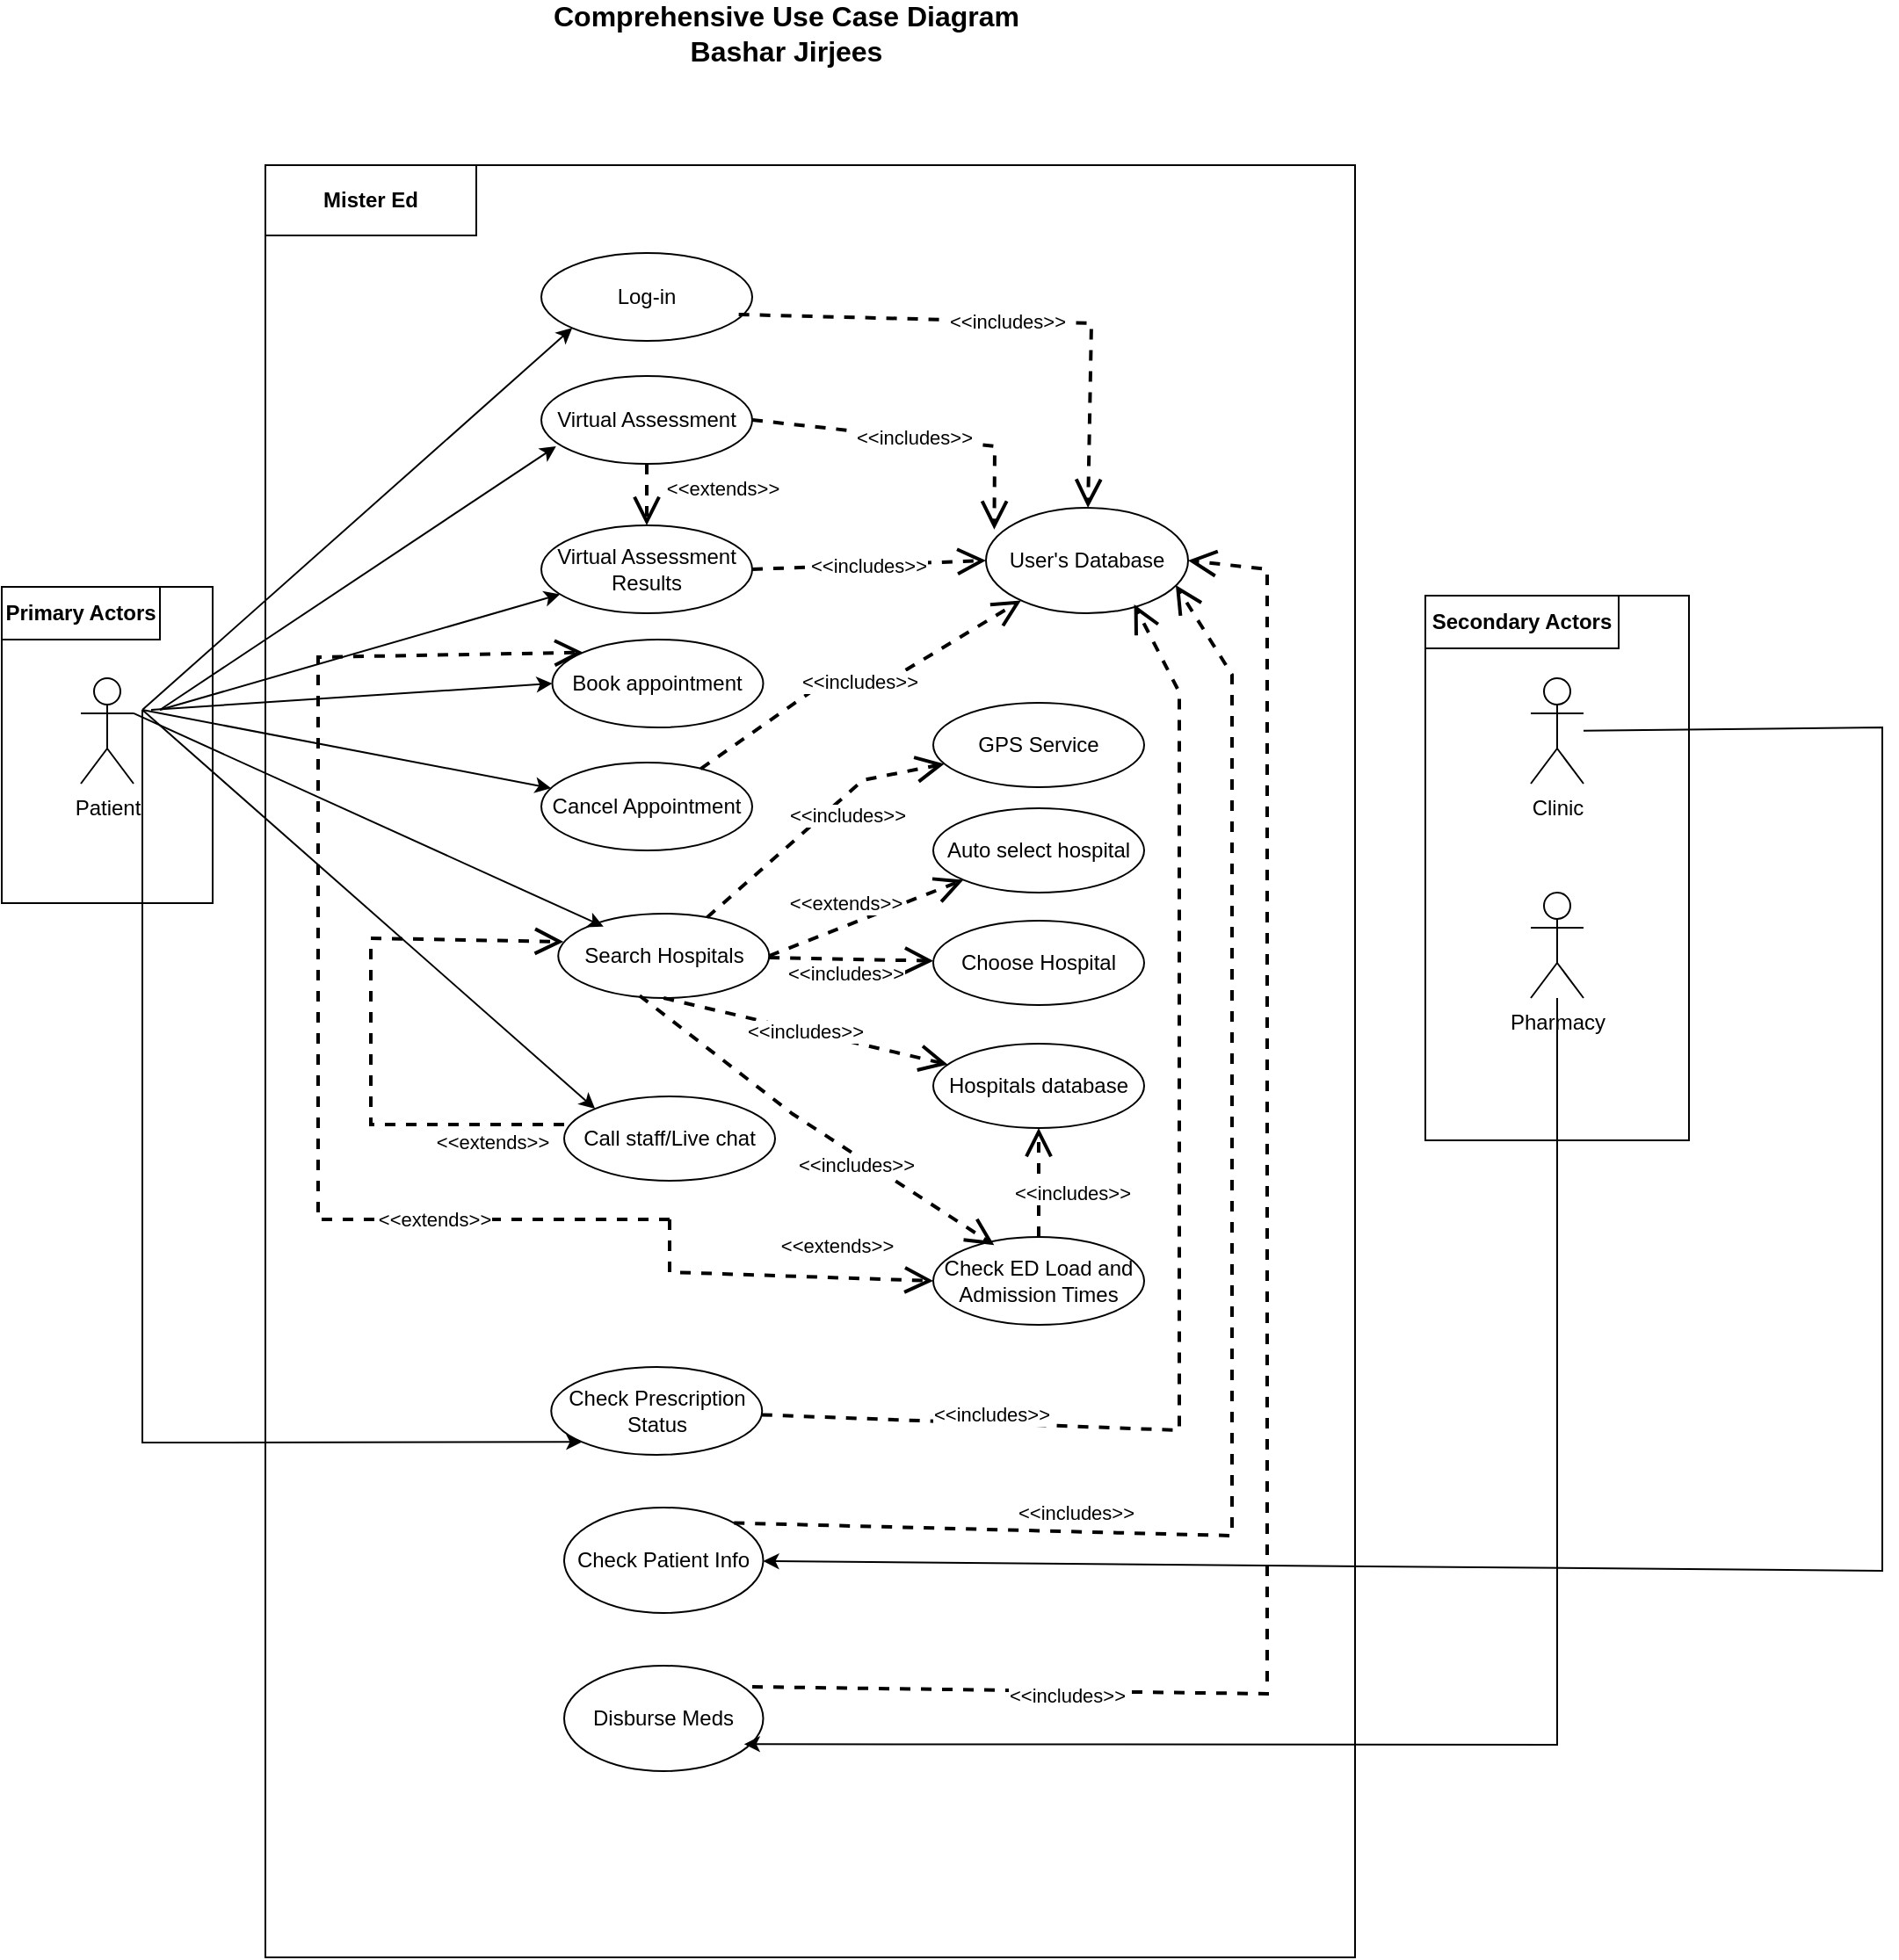 <mxfile version="24.7.16">
  <diagram name="Page-1" id="hzORNXav-0Q0C-apcLpn">
    <mxGraphModel dx="1213" dy="1763" grid="1" gridSize="10" guides="1" tooltips="1" connect="1" arrows="1" fold="1" page="1" pageScale="1" pageWidth="850" pageHeight="1100" math="0" shadow="0">
      <root>
        <mxCell id="0" />
        <mxCell id="1" parent="0" />
        <mxCell id="I_QVvolvyh0wgv4aYKM6-1" value="" style="rounded=0;whiteSpace=wrap;html=1;" parent="1" vertex="1">
          <mxGeometry x="90" y="150" width="120" height="180" as="geometry" />
        </mxCell>
        <mxCell id="I_QVvolvyh0wgv4aYKM6-2" value="Patient" style="shape=umlActor;verticalLabelPosition=bottom;verticalAlign=top;html=1;outlineConnect=0;" parent="1" vertex="1">
          <mxGeometry x="135" y="202" width="30" height="60" as="geometry" />
        </mxCell>
        <mxCell id="I_QVvolvyh0wgv4aYKM6-3" value="&lt;b&gt;Primary Actors&lt;/b&gt;" style="rounded=0;whiteSpace=wrap;html=1;" parent="1" vertex="1">
          <mxGeometry x="90" y="150" width="90" height="30" as="geometry" />
        </mxCell>
        <mxCell id="I_QVvolvyh0wgv4aYKM6-6" value="" style="rounded=0;whiteSpace=wrap;html=1;" parent="1" vertex="1">
          <mxGeometry x="240" y="-90" width="620" height="1020" as="geometry" />
        </mxCell>
        <mxCell id="I_QVvolvyh0wgv4aYKM6-7" value="&lt;b&gt; Mister Ed&lt;/b&gt;" style="rounded=0;whiteSpace=wrap;html=1;" parent="1" vertex="1">
          <mxGeometry x="240" y="-90" width="120" height="40" as="geometry" />
        </mxCell>
        <mxCell id="I_QVvolvyh0wgv4aYKM6-15" value="Check ED Load and&lt;br&gt;Admission Times" style="ellipse;whiteSpace=wrap;html=1;" parent="1" vertex="1">
          <mxGeometry x="620" y="520" width="120" height="50" as="geometry" />
        </mxCell>
        <mxCell id="I_QVvolvyh0wgv4aYKM6-19" value="Hospitals database" style="ellipse;whiteSpace=wrap;html=1;" parent="1" vertex="1">
          <mxGeometry x="620" y="410" width="120" height="48" as="geometry" />
        </mxCell>
        <mxCell id="I_QVvolvyh0wgv4aYKM6-20" value="Search Hospitals" style="ellipse;whiteSpace=wrap;html=1;" parent="1" vertex="1">
          <mxGeometry x="406.62" y="336" width="120" height="48" as="geometry" />
        </mxCell>
        <mxCell id="I_QVvolvyh0wgv4aYKM6-23" value="Call staff/Live chat" style="ellipse;whiteSpace=wrap;html=1;" parent="1" vertex="1">
          <mxGeometry x="410" y="440" width="120" height="48" as="geometry" />
        </mxCell>
        <mxCell id="I_QVvolvyh0wgv4aYKM6-26" value="" style="endArrow=classic;html=1;rounded=0;entryX=0.215;entryY=0.153;entryDx=0;entryDy=0;exitX=1;exitY=0.333;exitDx=0;exitDy=0;exitPerimeter=0;entryPerimeter=0;" parent="1" source="I_QVvolvyh0wgv4aYKM6-2" target="I_QVvolvyh0wgv4aYKM6-20" edge="1">
          <mxGeometry width="50" height="50" relative="1" as="geometry">
            <mxPoint x="170" y="230" as="sourcePoint" />
            <mxPoint x="421" y="237" as="targetPoint" />
            <Array as="points" />
          </mxGeometry>
        </mxCell>
        <mxCell id="I_QVvolvyh0wgv4aYKM6-28" value="" style="endArrow=classic;html=1;rounded=0;entryX=0;entryY=0;entryDx=0;entryDy=0;" parent="1" target="I_QVvolvyh0wgv4aYKM6-23" edge="1">
          <mxGeometry width="50" height="50" relative="1" as="geometry">
            <mxPoint x="170" y="220" as="sourcePoint" />
            <mxPoint x="435" y="351" as="targetPoint" />
          </mxGeometry>
        </mxCell>
        <mxCell id="I_QVvolvyh0wgv4aYKM6-29" value="GPS Service" style="ellipse;whiteSpace=wrap;html=1;" parent="1" vertex="1">
          <mxGeometry x="620" y="216" width="120" height="48" as="geometry" />
        </mxCell>
        <mxCell id="I_QVvolvyh0wgv4aYKM6-31" value="&amp;lt;&amp;lt;includes&amp;gt;&amp;gt;" style="endArrow=open;endSize=12;dashed=1;html=1;rounded=0;strokeWidth=2;" parent="1" source="I_QVvolvyh0wgv4aYKM6-20" target="I_QVvolvyh0wgv4aYKM6-29" edge="1">
          <mxGeometry x="0.178" y="-8" width="160" relative="1" as="geometry">
            <mxPoint x="317" y="420" as="sourcePoint" />
            <mxPoint x="477" y="420" as="targetPoint" />
            <Array as="points">
              <mxPoint x="580" y="260" />
            </Array>
            <mxPoint x="1" as="offset" />
          </mxGeometry>
        </mxCell>
        <mxCell id="I_QVvolvyh0wgv4aYKM6-32" value="Choose Hospital&lt;span style=&quot;color: rgba(0, 0, 0, 0); font-family: monospace; font-size: 0px; text-align: start; text-wrap: nowrap;&quot;&gt;%3CmxGraphModel%3E%3Croot%3E%3CmxCell%20id%3D%220%22%2F%3E%3CmxCell%20id%3D%221%22%20parent%3D%220%22%2F%3E%3CmxCell%20id%3D%222%22%20value%3D%22%22%20style%3D%22endArrow%3Dclassic%3Bhtml%3D1%3Brounded%3D0%3BentryX%3D0.07%3BentryY%3D0.8%3BentryDx%3D0%3BentryDy%3D0%3BentryPerimeter%3D0%3B%22%20edge%3D%221%22%20parent%3D%221%22%3E%3CmxGeometry%20width%3D%2250%22%20height%3D%2250%22%20relative%3D%221%22%20as%3D%22geometry%22%3E%3CmxPoint%20x%3D%22180%22%20y%3D%22220%22%20as%3D%22sourcePoint%22%2F%3E%3CmxPoint%20x%3D%22405%22%20y%3D%2280%22%20as%3D%22targetPoint%22%2F%3E%3C%2FmxGeometry%3E%3C%2FmxCell%3E%3C%2Froot%3E%3C%2FmxGraphModel%3E&lt;/span&gt;&lt;span style=&quot;color: rgba(0, 0, 0, 0); font-family: monospace; font-size: 0px; text-align: start; text-wrap: nowrap;&quot;&gt;%3CmxGraphModel%3E%3Croot%3E%3CmxCell%20id%3D%220%22%2F%3E%3CmxCell%20id%3D%221%22%20parent%3D%220%22%2F%3E%3CmxCell%20id%3D%222%22%20value%3D%22%22%20style%3D%22endArrow%3Dclassic%3Bhtml%3D1%3Brounded%3D0%3BentryX%3D0.07%3BentryY%3D0.8%3BentryDx%3D0%3BentryDy%3D0%3BentryPerimeter%3D0%3B%22%20edge%3D%221%22%20parent%3D%221%22%3E%3CmxGeometry%20width%3D%2250%22%20height%3D%2250%22%20relative%3D%221%22%20as%3D%22geometry%22%3E%3CmxPoint%20x%3D%22180%22%20y%3D%22220%22%20as%3D%22sourcePoint%22%2F%3E%3CmxPoint%20x%3D%22405%22%20y%3D%2280%22%20as%3D%22targetPoint%22%2F%3E%3C%2FmxGeometry%3E%3C%2FmxCell%3E%3C%2Froot%3E%3C%2FmxGraphModel%3E&lt;/span&gt;" style="ellipse;whiteSpace=wrap;html=1;" parent="1" vertex="1">
          <mxGeometry x="620" y="340" width="120" height="48" as="geometry" />
        </mxCell>
        <mxCell id="I_QVvolvyh0wgv4aYKM6-33" value="&amp;lt;&amp;lt;includes&amp;gt;&amp;gt;" style="endArrow=open;endSize=12;dashed=1;html=1;rounded=0;strokeWidth=2;" parent="1" source="I_QVvolvyh0wgv4aYKM6-20" target="I_QVvolvyh0wgv4aYKM6-32" edge="1">
          <mxGeometry x="-0.067" y="-8" width="160" relative="1" as="geometry">
            <mxPoint x="500" y="293" as="sourcePoint" />
            <mxPoint x="625" y="251" as="targetPoint" />
            <Array as="points" />
            <mxPoint as="offset" />
          </mxGeometry>
        </mxCell>
        <mxCell id="I_QVvolvyh0wgv4aYKM6-35" value="&amp;lt;&amp;lt;includes&amp;gt;&amp;gt;" style="endArrow=open;endSize=12;dashed=1;html=1;rounded=0;entryX=0.5;entryY=1;entryDx=0;entryDy=0;exitX=0.5;exitY=0;exitDx=0;exitDy=0;strokeWidth=2;" parent="1" source="I_QVvolvyh0wgv4aYKM6-15" target="I_QVvolvyh0wgv4aYKM6-19" edge="1">
          <mxGeometry x="-0.189" y="-18" width="160" relative="1" as="geometry">
            <mxPoint x="510" y="430" as="sourcePoint" />
            <mxPoint x="614.574" y="449.971" as="targetPoint" />
            <mxPoint x="1" as="offset" />
            <Array as="points" />
          </mxGeometry>
        </mxCell>
        <mxCell id="I_QVvolvyh0wgv4aYKM6-36" value="&amp;lt;&amp;lt;extends&amp;gt;&amp;gt;" style="endArrow=open;endSize=12;dashed=1;html=1;rounded=0;entryX=0;entryY=0.5;entryDx=0;entryDy=0;strokeWidth=2;" parent="1" target="I_QVvolvyh0wgv4aYKM6-15" edge="1">
          <mxGeometry x="0.385" y="18" width="160" relative="1" as="geometry">
            <mxPoint x="470" y="510" as="sourcePoint" />
            <mxPoint x="470" y="470" as="targetPoint" />
            <mxPoint as="offset" />
            <Array as="points">
              <mxPoint x="470" y="540" />
            </Array>
          </mxGeometry>
        </mxCell>
        <mxCell id="I_QVvolvyh0wgv4aYKM6-39" value="&lt;font style=&quot;font-size: 16px;&quot;&gt;&lt;b&gt;Comprehensive Use Case Diagram&lt;br&gt;Bashar Jirjees&lt;/b&gt;&lt;/font&gt;" style="text;html=1;align=center;verticalAlign=middle;whiteSpace=wrap;rounded=0;" parent="1" vertex="1">
          <mxGeometry x="399" y="-180" width="275" height="30" as="geometry" />
        </mxCell>
        <mxCell id="I_QVvolvyh0wgv4aYKM6-42" value="Log-in" style="ellipse;whiteSpace=wrap;html=1;" parent="1" vertex="1">
          <mxGeometry x="397" y="-40" width="120" height="50" as="geometry" />
        </mxCell>
        <mxCell id="I_QVvolvyh0wgv4aYKM6-43" value="User&#39;s Database" style="ellipse;whiteSpace=wrap;html=1;" parent="1" vertex="1">
          <mxGeometry x="650" y="105" width="115" height="60" as="geometry" />
        </mxCell>
        <mxCell id="I_QVvolvyh0wgv4aYKM6-44" value="&amp;lt;&amp;lt;includes&amp;gt;&amp;gt;" style="endArrow=open;endSize=12;dashed=1;html=1;rounded=0;exitX=0.936;exitY=0.7;exitDx=0;exitDy=0;exitPerimeter=0;strokeWidth=2;" parent="1" source="I_QVvolvyh0wgv4aYKM6-42" target="I_QVvolvyh0wgv4aYKM6-43" edge="1">
          <mxGeometry width="160" relative="1" as="geometry">
            <mxPoint x="500" y="293" as="sourcePoint" />
            <mxPoint x="625" y="293" as="targetPoint" />
            <Array as="points">
              <mxPoint x="710" />
            </Array>
          </mxGeometry>
        </mxCell>
        <mxCell id="I_QVvolvyh0wgv4aYKM6-45" value="Book appointment" style="ellipse;whiteSpace=wrap;html=1;" parent="1" vertex="1">
          <mxGeometry x="403.25" y="180" width="120" height="50" as="geometry" />
        </mxCell>
        <mxCell id="I_QVvolvyh0wgv4aYKM6-52" value="" style="endArrow=classic;html=1;rounded=0;entryX=0;entryY=0.5;entryDx=0;entryDy=0;" parent="1" target="I_QVvolvyh0wgv4aYKM6-45" edge="1">
          <mxGeometry width="50" height="50" relative="1" as="geometry">
            <mxPoint x="175" y="220" as="sourcePoint" />
            <mxPoint x="415" y="293" as="targetPoint" />
          </mxGeometry>
        </mxCell>
        <mxCell id="I_QVvolvyh0wgv4aYKM6-53" value="" style="rounded=0;whiteSpace=wrap;html=1;" parent="1" vertex="1">
          <mxGeometry x="900" y="155" width="150" height="310" as="geometry" />
        </mxCell>
        <mxCell id="I_QVvolvyh0wgv4aYKM6-54" value="&lt;b&gt;Secondary Actors&lt;/b&gt;" style="rounded=0;whiteSpace=wrap;html=1;" parent="1" vertex="1">
          <mxGeometry x="900" y="155" width="110" height="30" as="geometry" />
        </mxCell>
        <mxCell id="I_QVvolvyh0wgv4aYKM6-55" value="Clinic" style="shape=umlActor;verticalLabelPosition=bottom;verticalAlign=top;html=1;outlineConnect=0;" parent="1" vertex="1">
          <mxGeometry x="960" y="202" width="30" height="60" as="geometry" />
        </mxCell>
        <mxCell id="I_QVvolvyh0wgv4aYKM6-56" value="Pharmacy" style="shape=umlActor;verticalLabelPosition=bottom;verticalAlign=top;html=1;outlineConnect=0;" parent="1" vertex="1">
          <mxGeometry x="960" y="324" width="30" height="60" as="geometry" />
        </mxCell>
        <mxCell id="I_QVvolvyh0wgv4aYKM6-57" value="Check Patient Info" style="ellipse;whiteSpace=wrap;html=1;" parent="1" vertex="1">
          <mxGeometry x="410" y="674" width="113.25" height="60" as="geometry" />
        </mxCell>
        <mxCell id="I_QVvolvyh0wgv4aYKM6-58" value="Disburse Meds" style="ellipse;whiteSpace=wrap;html=1;" parent="1" vertex="1">
          <mxGeometry x="410" y="764" width="113.25" height="60" as="geometry" />
        </mxCell>
        <mxCell id="I_QVvolvyh0wgv4aYKM6-61" value="&amp;lt;&amp;lt;includes&amp;gt;&amp;gt;" style="endArrow=open;endSize=12;dashed=1;html=1;rounded=0;entryX=0.939;entryY=0.733;entryDx=0;entryDy=0;entryPerimeter=0;strokeWidth=2;exitX=1;exitY=0;exitDx=0;exitDy=0;" parent="1" source="I_QVvolvyh0wgv4aYKM6-57" target="I_QVvolvyh0wgv4aYKM6-43" edge="1">
          <mxGeometry x="-0.533" y="11" width="160" relative="1" as="geometry">
            <mxPoint x="513" y="755" as="sourcePoint" />
            <mxPoint x="760" y="630" as="targetPoint" />
            <Array as="points">
              <mxPoint x="790" y="690" />
              <mxPoint x="790" y="200" />
            </Array>
            <mxPoint as="offset" />
          </mxGeometry>
        </mxCell>
        <mxCell id="I_QVvolvyh0wgv4aYKM6-62" value="&amp;lt;&amp;lt;includes&amp;gt;&amp;gt;" style="endArrow=open;endSize=12;dashed=1;html=1;rounded=0;exitX=0.945;exitY=0.2;exitDx=0;exitDy=0;entryX=1;entryY=0.5;entryDx=0;entryDy=0;exitPerimeter=0;strokeWidth=2;" parent="1" source="I_QVvolvyh0wgv4aYKM6-58" target="I_QVvolvyh0wgv4aYKM6-43" edge="1">
          <mxGeometry x="-0.633" y="-3" width="160" relative="1" as="geometry">
            <mxPoint x="520" y="640" as="sourcePoint" />
            <mxPoint x="720" y="209" as="targetPoint" />
            <Array as="points">
              <mxPoint x="810" y="780" />
              <mxPoint x="810" y="209" />
              <mxPoint x="810" y="170" />
              <mxPoint x="810" y="140" />
            </Array>
            <mxPoint as="offset" />
          </mxGeometry>
        </mxCell>
        <mxCell id="I_QVvolvyh0wgv4aYKM6-65" value="" style="endArrow=classic;html=1;rounded=0;entryX=0.904;entryY=0.744;entryDx=0;entryDy=0;entryPerimeter=0;" parent="1" source="I_QVvolvyh0wgv4aYKM6-56" target="I_QVvolvyh0wgv4aYKM6-58" edge="1">
          <mxGeometry width="50" height="50" relative="1" as="geometry">
            <mxPoint x="180" y="376" as="sourcePoint" />
            <mxPoint x="420" y="658" as="targetPoint" />
            <Array as="points">
              <mxPoint x="975" y="809" />
            </Array>
          </mxGeometry>
        </mxCell>
        <mxCell id="I_QVvolvyh0wgv4aYKM6-67" value="" style="endArrow=classic;html=1;rounded=0;" parent="1" source="I_QVvolvyh0wgv4aYKM6-55" target="I_QVvolvyh0wgv4aYKM6-57" edge="1">
          <mxGeometry width="50" height="50" relative="1" as="geometry">
            <mxPoint x="970" y="375" as="sourcePoint" />
            <mxPoint x="497" y="719" as="targetPoint" />
            <Array as="points">
              <mxPoint x="1160" y="230" />
              <mxPoint x="1160" y="710" />
            </Array>
          </mxGeometry>
        </mxCell>
        <mxCell id="I_QVvolvyh0wgv4aYKM6-68" value="&amp;lt;&amp;lt;extends&amp;gt;&amp;gt;" style="endArrow=open;endSize=12;dashed=1;html=1;rounded=0;exitX=0;exitY=0.333;exitDx=0;exitDy=0;strokeWidth=2;exitPerimeter=0;entryX=0.025;entryY=0.333;entryDx=0;entryDy=0;entryPerimeter=0;" parent="1" source="I_QVvolvyh0wgv4aYKM6-23" target="I_QVvolvyh0wgv4aYKM6-20" edge="1">
          <mxGeometry x="-0.746" y="10" width="160" relative="1" as="geometry">
            <mxPoint x="407" y="544" as="sourcePoint" />
            <mxPoint x="410" y="350" as="targetPoint" />
            <Array as="points">
              <mxPoint x="300" y="456" />
              <mxPoint x="300" y="400" />
              <mxPoint x="300" y="350" />
            </Array>
            <mxPoint as="offset" />
          </mxGeometry>
        </mxCell>
        <mxCell id="I_QVvolvyh0wgv4aYKM6-69" value="&amp;lt;&amp;lt;extends&amp;gt;&amp;gt;" style="endArrow=open;endSize=12;dashed=1;html=1;rounded=0;entryX=0;entryY=0;entryDx=0;entryDy=0;strokeWidth=2;" parent="1" target="I_QVvolvyh0wgv4aYKM6-45" edge="1">
          <mxGeometry x="-0.601" width="160" relative="1" as="geometry">
            <mxPoint x="470" y="510" as="sourcePoint" />
            <mxPoint x="396" y="195" as="targetPoint" />
            <Array as="points">
              <mxPoint x="270" y="510" />
              <mxPoint x="270" y="430" />
              <mxPoint x="270" y="190" />
            </Array>
            <mxPoint as="offset" />
          </mxGeometry>
        </mxCell>
        <mxCell id="I_QVvolvyh0wgv4aYKM6-78" value="Virtual Assessment " style="ellipse;whiteSpace=wrap;html=1;" parent="1" vertex="1">
          <mxGeometry x="397" y="30" width="120" height="50" as="geometry" />
        </mxCell>
        <mxCell id="I_QVvolvyh0wgv4aYKM6-79" value="" style="endArrow=classic;html=1;rounded=0;entryX=0.07;entryY=0.8;entryDx=0;entryDy=0;entryPerimeter=0;" parent="1" target="I_QVvolvyh0wgv4aYKM6-78" edge="1">
          <mxGeometry width="50" height="50" relative="1" as="geometry">
            <mxPoint x="180" y="220" as="sourcePoint" />
            <mxPoint x="396" y="215" as="targetPoint" />
          </mxGeometry>
        </mxCell>
        <mxCell id="I_QVvolvyh0wgv4aYKM6-80" value="&amp;lt;&amp;lt;includes&amp;gt;&amp;gt;" style="endArrow=open;endSize=12;dashed=1;html=1;rounded=0;exitX=1;exitY=0.5;exitDx=0;exitDy=0;entryX=0.041;entryY=0.207;entryDx=0;entryDy=0;entryPerimeter=0;strokeWidth=2;" parent="1" source="I_QVvolvyh0wgv4aYKM6-78" target="I_QVvolvyh0wgv4aYKM6-43" edge="1">
          <mxGeometry width="160" relative="1" as="geometry">
            <mxPoint x="509" y="35" as="sourcePoint" />
            <mxPoint x="643" y="168" as="targetPoint" />
            <Array as="points">
              <mxPoint x="655" y="70" />
            </Array>
          </mxGeometry>
        </mxCell>
        <mxCell id="I_QVvolvyh0wgv4aYKM6-81" value="Virtual Assessment Results" style="ellipse;whiteSpace=wrap;html=1;" parent="1" vertex="1">
          <mxGeometry x="397" y="115" width="120" height="50" as="geometry" />
        </mxCell>
        <mxCell id="I_QVvolvyh0wgv4aYKM6-82" value="" style="endArrow=classic;html=1;rounded=0;" parent="1" target="I_QVvolvyh0wgv4aYKM6-81" edge="1">
          <mxGeometry width="50" height="50" relative="1" as="geometry">
            <mxPoint x="180" y="220" as="sourcePoint" />
            <mxPoint x="398" y="110" as="targetPoint" />
          </mxGeometry>
        </mxCell>
        <mxCell id="I_QVvolvyh0wgv4aYKM6-83" value="&amp;lt;&amp;lt;includes&amp;gt;&amp;gt;" style="endArrow=open;endSize=12;dashed=1;html=1;rounded=0;exitX=1;exitY=0.5;exitDx=0;exitDy=0;entryX=0;entryY=0.5;entryDx=0;entryDy=0;strokeWidth=2;" parent="1" source="I_QVvolvyh0wgv4aYKM6-81" target="I_QVvolvyh0wgv4aYKM6-43" edge="1">
          <mxGeometry width="160" relative="1" as="geometry">
            <mxPoint x="510" y="95" as="sourcePoint" />
            <mxPoint x="617" y="177" as="targetPoint" />
          </mxGeometry>
        </mxCell>
        <mxCell id="SGyGOrsd530BBkBX5eQM-1" value="Check Prescription Status" style="ellipse;whiteSpace=wrap;html=1;" parent="1" vertex="1">
          <mxGeometry x="402.63" y="594" width="120" height="50" as="geometry" />
        </mxCell>
        <mxCell id="SGyGOrsd530BBkBX5eQM-4" value="" style="endArrow=classic;html=1;rounded=0;entryX=0;entryY=1;entryDx=0;entryDy=0;" parent="1" target="SGyGOrsd530BBkBX5eQM-1" edge="1">
          <mxGeometry width="50" height="50" relative="1" as="geometry">
            <mxPoint x="170" y="220" as="sourcePoint" />
            <mxPoint x="438" y="543" as="targetPoint" />
            <Array as="points">
              <mxPoint x="170" y="637" />
            </Array>
          </mxGeometry>
        </mxCell>
        <mxCell id="SGyGOrsd530BBkBX5eQM-5" value="" style="endArrow=classic;html=1;rounded=0;entryX=0;entryY=1;entryDx=0;entryDy=0;" parent="1" target="I_QVvolvyh0wgv4aYKM6-42" edge="1">
          <mxGeometry width="50" height="50" relative="1" as="geometry">
            <mxPoint x="170" y="220" as="sourcePoint" />
            <mxPoint x="415" y="90" as="targetPoint" />
          </mxGeometry>
        </mxCell>
        <mxCell id="SGyGOrsd530BBkBX5eQM-6" value="Auto select hospital" style="ellipse;whiteSpace=wrap;html=1;" parent="1" vertex="1">
          <mxGeometry x="620" y="276" width="120" height="48" as="geometry" />
        </mxCell>
        <mxCell id="SGyGOrsd530BBkBX5eQM-8" value="&amp;lt;&amp;lt;extends&amp;gt;&amp;gt;" style="endArrow=open;endSize=12;dashed=1;html=1;rounded=0;exitX=1;exitY=0.5;exitDx=0;exitDy=0;strokeWidth=2;" parent="1" source="I_QVvolvyh0wgv4aYKM6-20" target="SGyGOrsd530BBkBX5eQM-6" edge="1">
          <mxGeometry x="-0.135" y="12" width="160" relative="1" as="geometry">
            <mxPoint x="523" y="303" as="sourcePoint" />
            <mxPoint x="672" y="368" as="targetPoint" />
            <Array as="points" />
            <mxPoint as="offset" />
          </mxGeometry>
        </mxCell>
        <mxCell id="SGyGOrsd530BBkBX5eQM-9" value="&amp;lt;&amp;lt;includes&amp;gt;&amp;gt;" style="endArrow=open;endSize=12;dashed=1;html=1;rounded=0;entryX=0.733;entryY=0.917;entryDx=0;entryDy=0;entryPerimeter=0;strokeWidth=2;" parent="1" source="SGyGOrsd530BBkBX5eQM-1" target="I_QVvolvyh0wgv4aYKM6-43" edge="1">
          <mxGeometry x="-0.633" y="5" width="160" relative="1" as="geometry">
            <mxPoint x="520" y="761" as="sourcePoint" />
            <mxPoint x="768" y="159" as="targetPoint" />
            <Array as="points">
              <mxPoint x="760" y="630" />
              <mxPoint x="760" y="210" />
            </Array>
            <mxPoint as="offset" />
          </mxGeometry>
        </mxCell>
        <mxCell id="SGyGOrsd530BBkBX5eQM-10" value="&amp;lt;&amp;lt;includes&amp;gt;&amp;gt;" style="endArrow=open;endSize=12;dashed=1;html=1;rounded=0;strokeWidth=2;exitX=0.5;exitY=1;exitDx=0;exitDy=0;" parent="1" source="I_QVvolvyh0wgv4aYKM6-20" target="I_QVvolvyh0wgv4aYKM6-19" edge="1">
          <mxGeometry width="160" relative="1" as="geometry">
            <mxPoint x="502" y="305" as="sourcePoint" />
            <mxPoint x="630" y="372" as="targetPoint" />
            <Array as="points" />
          </mxGeometry>
        </mxCell>
        <mxCell id="SGyGOrsd530BBkBX5eQM-11" value="&amp;lt;&amp;lt;includes&amp;gt;&amp;gt;" style="endArrow=open;endSize=12;dashed=1;html=1;rounded=0;strokeWidth=2;entryX=0.289;entryY=0.093;entryDx=0;entryDy=0;entryPerimeter=0;exitX=0.386;exitY=0.972;exitDx=0;exitDy=0;exitPerimeter=0;" parent="1" source="I_QVvolvyh0wgv4aYKM6-20" target="I_QVvolvyh0wgv4aYKM6-15" edge="1">
          <mxGeometry x="0.262" y="-5" width="160" relative="1" as="geometry">
            <mxPoint x="450" y="300" as="sourcePoint" />
            <mxPoint x="643" y="429" as="targetPoint" />
            <Array as="points">
              <mxPoint x="540" y="450" />
            </Array>
            <mxPoint as="offset" />
          </mxGeometry>
        </mxCell>
        <mxCell id="SGyGOrsd530BBkBX5eQM-12" value="Cancel Appointment" style="ellipse;whiteSpace=wrap;html=1;" parent="1" vertex="1">
          <mxGeometry x="397" y="250" width="120" height="50" as="geometry" />
        </mxCell>
        <mxCell id="SGyGOrsd530BBkBX5eQM-13" value="" style="endArrow=classic;html=1;rounded=0;" parent="1" target="SGyGOrsd530BBkBX5eQM-12" edge="1">
          <mxGeometry width="50" height="50" relative="1" as="geometry">
            <mxPoint x="170" y="220" as="sourcePoint" />
            <mxPoint x="442" y="353" as="targetPoint" />
            <Array as="points" />
          </mxGeometry>
        </mxCell>
        <mxCell id="SGyGOrsd530BBkBX5eQM-14" value="&amp;lt;&amp;lt;includes&amp;gt;&amp;gt;" style="endArrow=open;endSize=12;dashed=1;html=1;rounded=0;strokeWidth=2;" parent="1" source="SGyGOrsd530BBkBX5eQM-12" target="I_QVvolvyh0wgv4aYKM6-43" edge="1">
          <mxGeometry width="160" relative="1" as="geometry">
            <mxPoint x="501" y="348" as="sourcePoint" />
            <mxPoint x="636" y="261" as="targetPoint" />
            <Array as="points">
              <mxPoint x="550" y="210" />
              <mxPoint x="600" y="200" />
            </Array>
          </mxGeometry>
        </mxCell>
        <mxCell id="POYEt-LG31RS3Wnj2Q5H-1" value="&amp;lt;&amp;lt;extends&amp;gt;&amp;gt;" style="endArrow=open;endSize=12;dashed=1;html=1;rounded=0;exitX=0.5;exitY=1;exitDx=0;exitDy=0;strokeWidth=2;" edge="1" parent="1" source="I_QVvolvyh0wgv4aYKM6-78" target="I_QVvolvyh0wgv4aYKM6-81">
          <mxGeometry x="-0.2" y="43" width="160" relative="1" as="geometry">
            <mxPoint x="527" y="150" as="sourcePoint" />
            <mxPoint x="660" y="145" as="targetPoint" />
            <mxPoint as="offset" />
          </mxGeometry>
        </mxCell>
      </root>
    </mxGraphModel>
  </diagram>
</mxfile>
